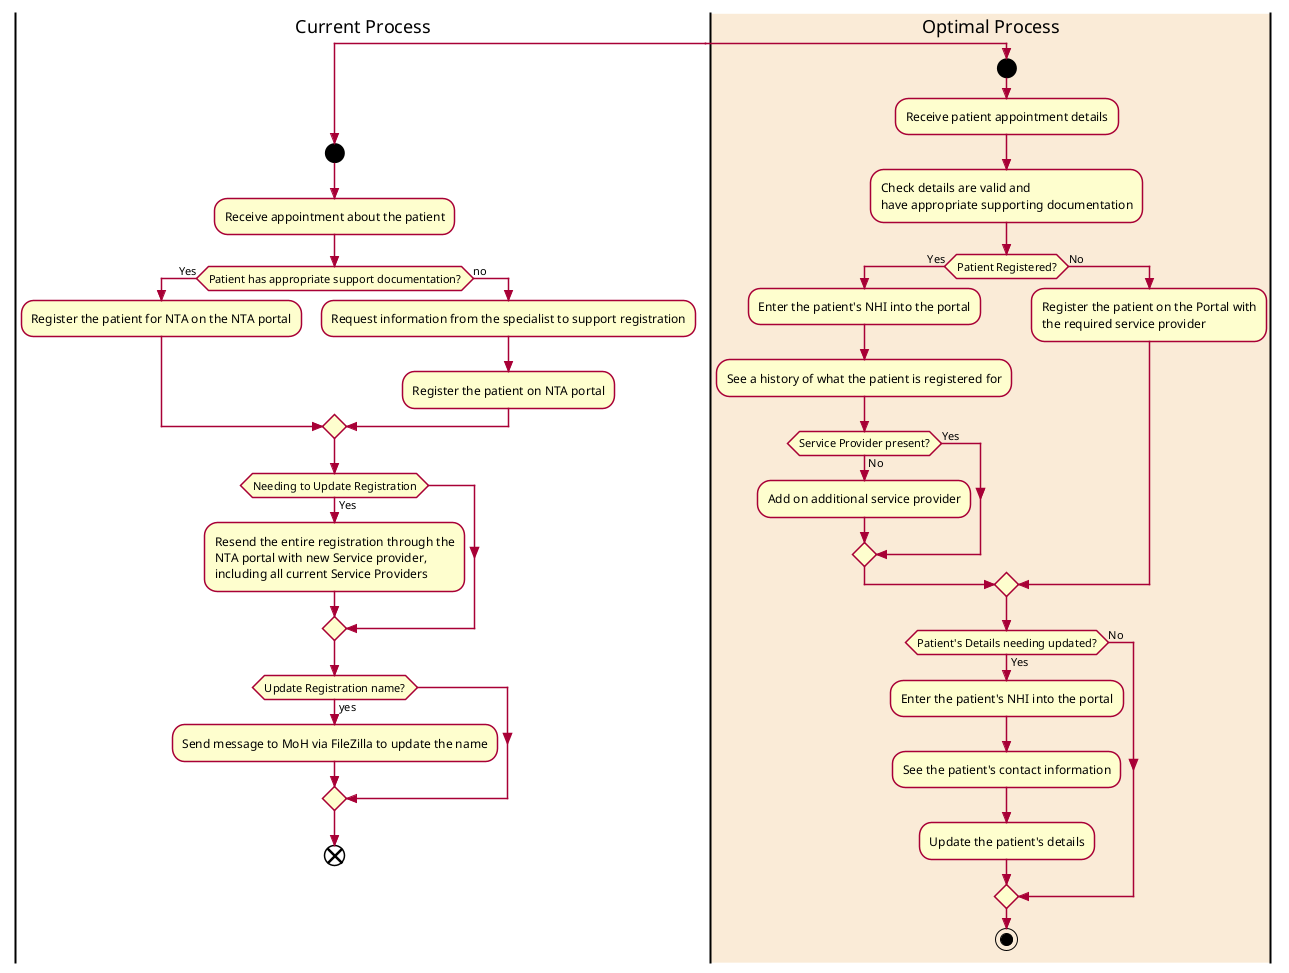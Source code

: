 @startuml OptimalProcess

skin rose
skinparam Style StrictUML
skinparam LineType ortho

split
  |Current Process|
  start
  :Receive appointment about the patient;
  if (Patient has appropriate support documentation?) then (Yes)
    :Register the patient for NTA on the NTA portal;
  else (no)
    :Request information from the specialist to support registration;
    :Register the patient on NTA portal;
  endif
  if (Needing to Update Registration) then (Yes)
    :Resend the entire registration through the
    NTA portal with new Service provider, 
    including all current Service Providers;
  endif
  if (Update Registration name?) then (yes)
    :Send message to MoH via FileZilla to update the name;
  endif
  end

split again
  |#AntiqueWhite|Optimal Process|
  start
  :Receive patient appointment details;
  :Check details are valid and
  have appropriate supporting documentation;
  if (Patient Registered?) then (Yes)
      :Enter the patient's NHI into the portal;
      :See a history of what the patient is registered for;
      if (Service Provider present?) then (No)
        :Add on additional service provider;
      else (Yes)
      endif
  else (No)
      :Register the patient on the Portal with
      the required service provider;
  endif 
  
  if (Patient's Details needing updated?) then (Yes)
      :Enter the patient's NHI into the portal;
      :See the patient's contact information;
      :Update the patient's details;
  else (No)
  endif
  stop
end split
@enduml
